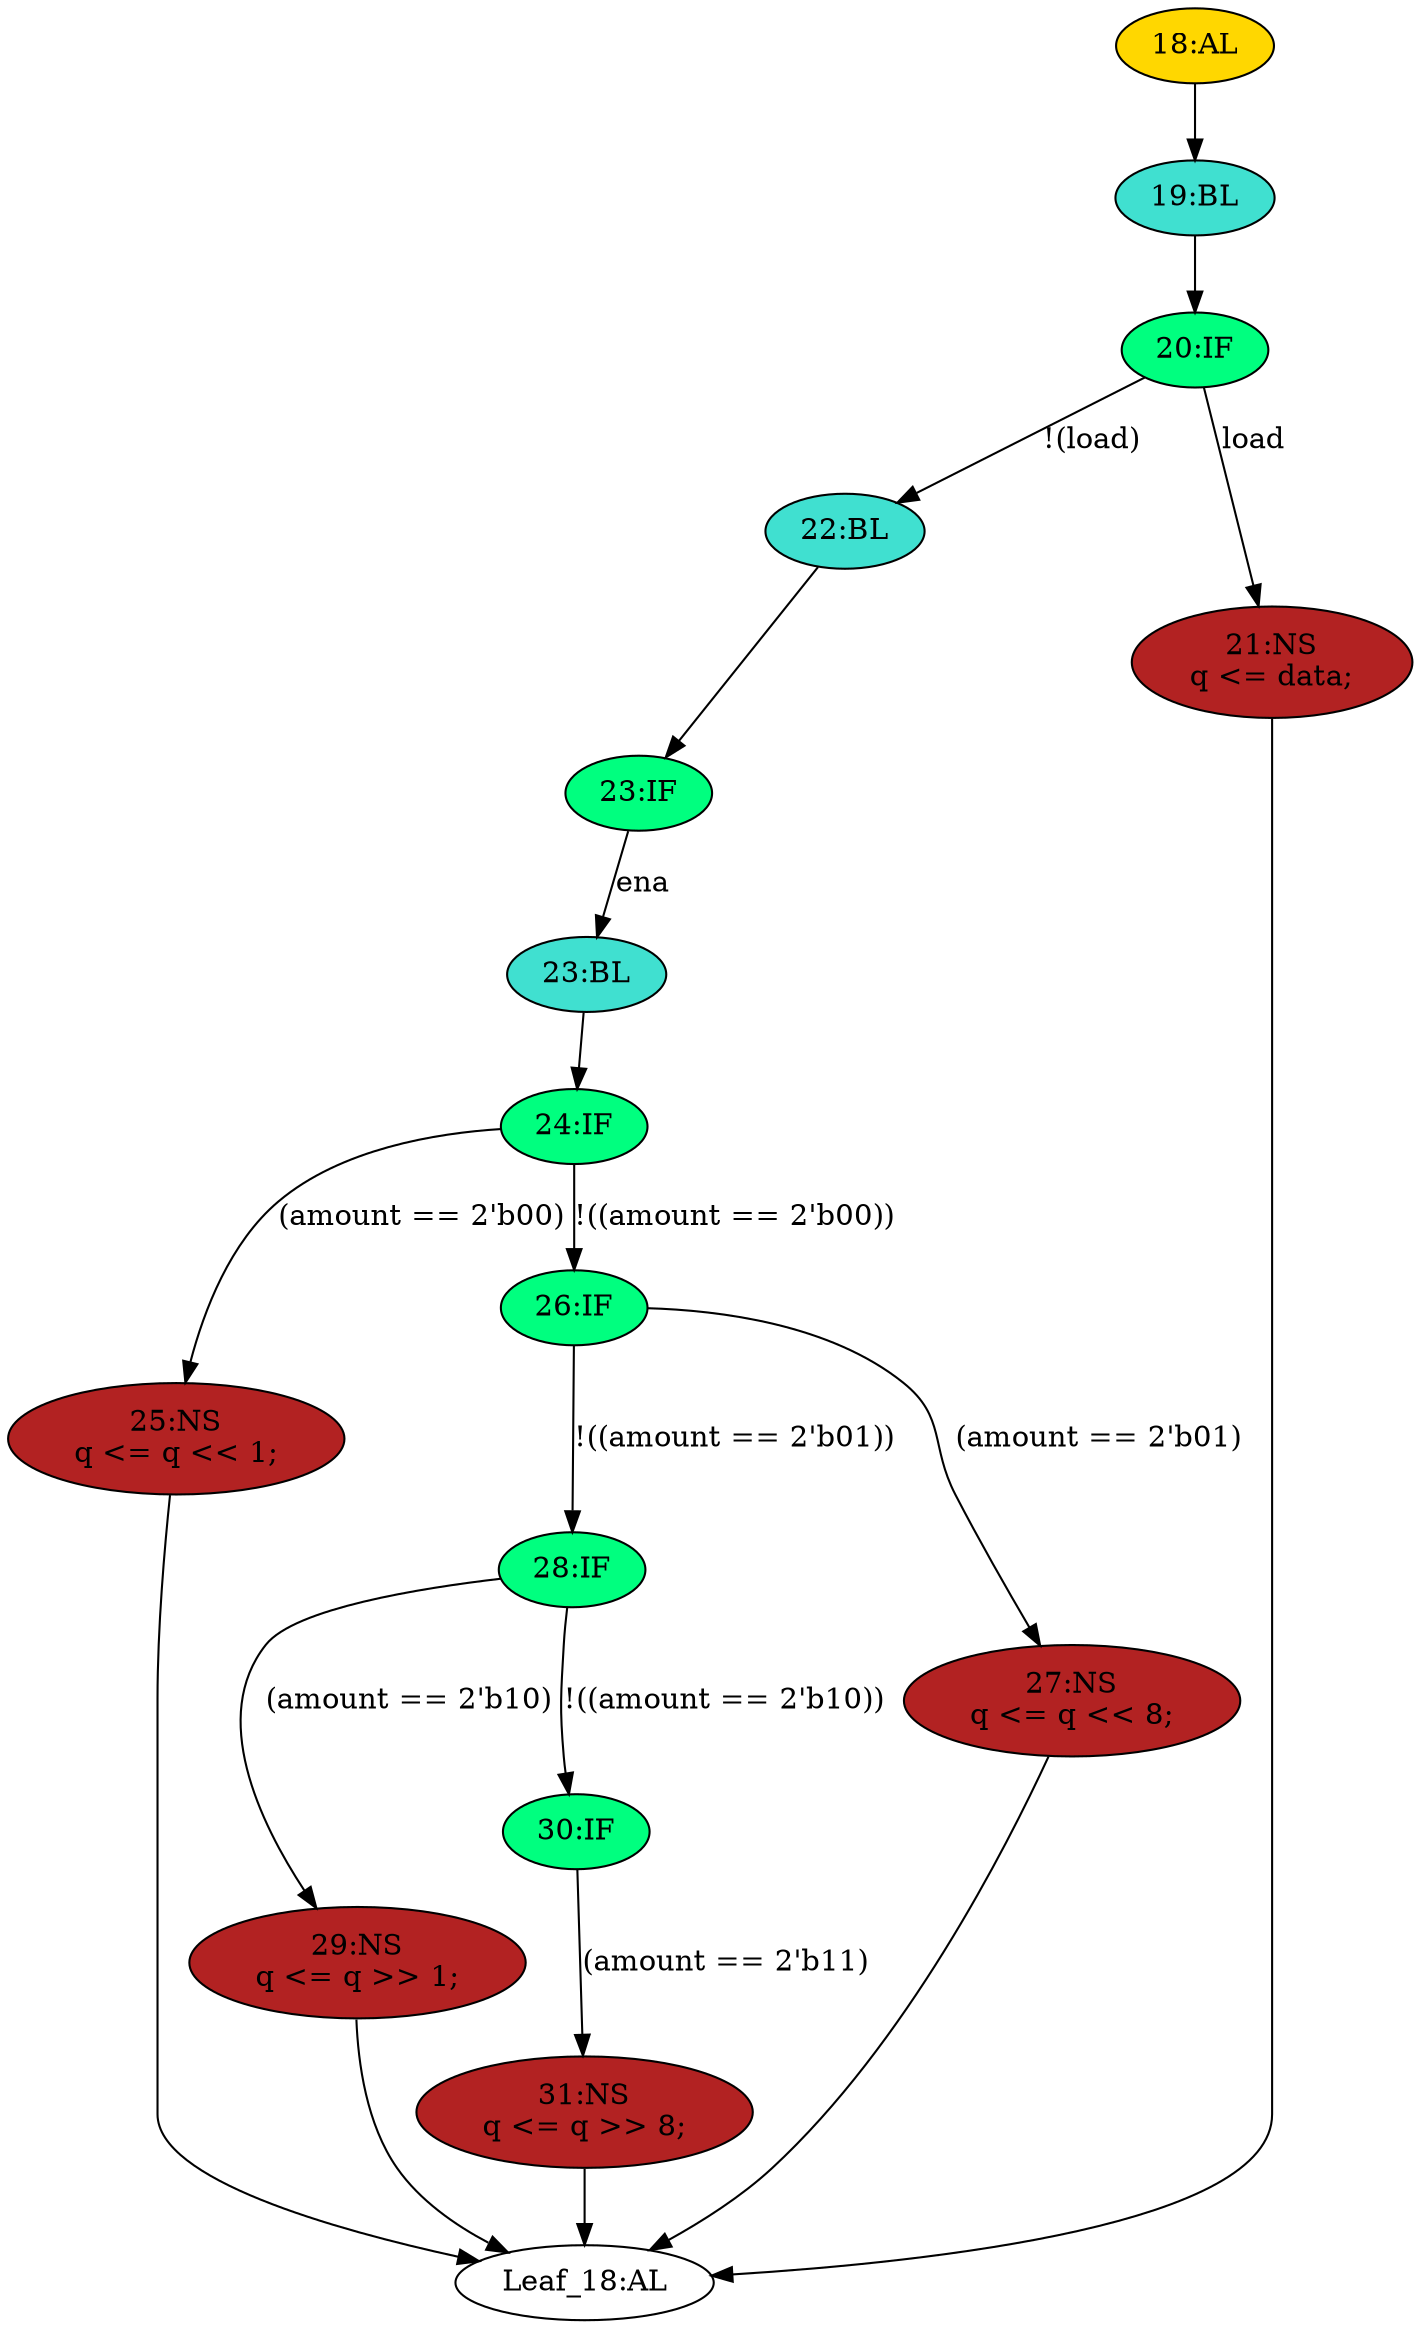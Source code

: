 strict digraph "" {
	node [label="\N"];
	"23:IF"	[ast="<pyverilog.vparser.ast.IfStatement object at 0x7fca1d8e88d0>",
		fillcolor=springgreen,
		label="23:IF",
		statements="[]",
		style=filled,
		typ=IfStatement];
	"23:BL"	[ast="<pyverilog.vparser.ast.Block object at 0x7fca1d8e8a50>",
		fillcolor=turquoise,
		label="23:BL",
		statements="[]",
		style=filled,
		typ=Block];
	"23:IF" -> "23:BL"	[cond="['ena']",
		label=ena,
		lineno=23];
	"19:BL"	[ast="<pyverilog.vparser.ast.Block object at 0x7fca1d8cc650>",
		fillcolor=turquoise,
		label="19:BL",
		statements="[]",
		style=filled,
		typ=Block];
	"20:IF"	[ast="<pyverilog.vparser.ast.IfStatement object at 0x7fca1d8cc690>",
		fillcolor=springgreen,
		label="20:IF",
		statements="[]",
		style=filled,
		typ=IfStatement];
	"19:BL" -> "20:IF"	[cond="[]",
		lineno=None];
	"Leaf_18:AL"	[def_var="['q']",
		label="Leaf_18:AL"];
	"28:IF"	[ast="<pyverilog.vparser.ast.IfStatement object at 0x7fca1d8e8b10>",
		fillcolor=springgreen,
		label="28:IF",
		statements="[]",
		style=filled,
		typ=IfStatement];
	"29:NS"	[ast="<pyverilog.vparser.ast.NonblockingSubstitution object at 0x7fca1d8e8e50>",
		fillcolor=firebrick,
		label="29:NS
q <= q >> 1;",
		statements="[<pyverilog.vparser.ast.NonblockingSubstitution object at 0x7fca1d8e8e50>]",
		style=filled,
		typ=NonblockingSubstitution];
	"28:IF" -> "29:NS"	[cond="['amount']",
		label="(amount == 2'b10)",
		lineno=28];
	"30:IF"	[ast="<pyverilog.vparser.ast.IfStatement object at 0x7fca1d8e8b50>",
		fillcolor=springgreen,
		label="30:IF",
		statements="[]",
		style=filled,
		typ=IfStatement];
	"28:IF" -> "30:IF"	[cond="['amount']",
		label="!((amount == 2'b10))",
		lineno=28];
	"22:BL"	[ast="<pyverilog.vparser.ast.Block object at 0x7fca1d8cc6d0>",
		fillcolor=turquoise,
		label="22:BL",
		statements="[]",
		style=filled,
		typ=Block];
	"22:BL" -> "23:IF"	[cond="[]",
		lineno=None];
	"18:AL"	[ast="<pyverilog.vparser.ast.Always object at 0x7fca1d8cc910>",
		clk_sens=True,
		fillcolor=gold,
		label="18:AL",
		sens="['clk']",
		statements="[]",
		style=filled,
		typ=Always,
		use_var="['load', 'ena', 'amount', 'data', 'q']"];
	"18:AL" -> "19:BL"	[cond="[]",
		lineno=None];
	"31:NS"	[ast="<pyverilog.vparser.ast.NonblockingSubstitution object at 0x7fca1d8e8b90>",
		fillcolor=firebrick,
		label="31:NS
q <= q >> 8;",
		statements="[<pyverilog.vparser.ast.NonblockingSubstitution object at 0x7fca1d8e8b90>]",
		style=filled,
		typ=NonblockingSubstitution];
	"31:NS" -> "Leaf_18:AL"	[cond="[]",
		lineno=None];
	"20:IF" -> "22:BL"	[cond="['load']",
		label="!(load)",
		lineno=20];
	"21:NS"	[ast="<pyverilog.vparser.ast.NonblockingSubstitution object at 0x7fca1d8cc710>",
		fillcolor=firebrick,
		label="21:NS
q <= data;",
		statements="[<pyverilog.vparser.ast.NonblockingSubstitution object at 0x7fca1d8cc710>]",
		style=filled,
		typ=NonblockingSubstitution];
	"20:IF" -> "21:NS"	[cond="['load']",
		label=load,
		lineno=20];
	"25:NS"	[ast="<pyverilog.vparser.ast.NonblockingSubstitution object at 0x7fca1d8cc390>",
		fillcolor=firebrick,
		label="25:NS
q <= q << 1;",
		statements="[<pyverilog.vparser.ast.NonblockingSubstitution object at 0x7fca1d8cc390>]",
		style=filled,
		typ=NonblockingSubstitution];
	"25:NS" -> "Leaf_18:AL"	[cond="[]",
		lineno=None];
	"24:IF"	[ast="<pyverilog.vparser.ast.IfStatement object at 0x7fca1d8e8a90>",
		fillcolor=springgreen,
		label="24:IF",
		statements="[]",
		style=filled,
		typ=IfStatement];
	"24:IF" -> "25:NS"	[cond="['amount']",
		label="(amount == 2'b00)",
		lineno=24];
	"26:IF"	[ast="<pyverilog.vparser.ast.IfStatement object at 0x7fca1d8e8ad0>",
		fillcolor=springgreen,
		label="26:IF",
		statements="[]",
		style=filled,
		typ=IfStatement];
	"24:IF" -> "26:IF"	[cond="['amount']",
		label="!((amount == 2'b00))",
		lineno=24];
	"26:IF" -> "28:IF"	[cond="['amount']",
		label="!((amount == 2'b01))",
		lineno=26];
	"27:NS"	[ast="<pyverilog.vparser.ast.NonblockingSubstitution object at 0x7fca1d8cc110>",
		fillcolor=firebrick,
		label="27:NS
q <= q << 8;",
		statements="[<pyverilog.vparser.ast.NonblockingSubstitution object at 0x7fca1d8cc110>]",
		style=filled,
		typ=NonblockingSubstitution];
	"26:IF" -> "27:NS"	[cond="['amount']",
		label="(amount == 2'b01)",
		lineno=26];
	"29:NS" -> "Leaf_18:AL"	[cond="[]",
		lineno=None];
	"27:NS" -> "Leaf_18:AL"	[cond="[]",
		lineno=None];
	"30:IF" -> "31:NS"	[cond="['amount']",
		label="(amount == 2'b11)",
		lineno=30];
	"23:BL" -> "24:IF"	[cond="[]",
		lineno=None];
	"21:NS" -> "Leaf_18:AL"	[cond="[]",
		lineno=None];
}

